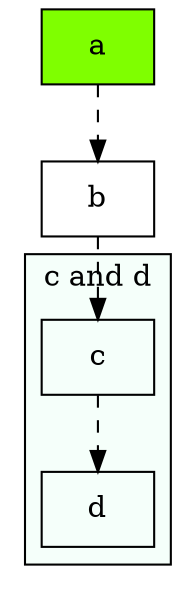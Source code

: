 digraph abc{

    node [shape="record"];
    edge [style="dashed"];

    a [style="filled", color="black", fillcolor="chartreuse"];
    b;

    subgraph cluster_cd{
        label="c and d";
        bgcolor="mintcream";
        c;
        d;
    }

    //a -> b;
    //b -> d;
    //c -> d [color="red"];
    a -> b -> c -> d;
}
